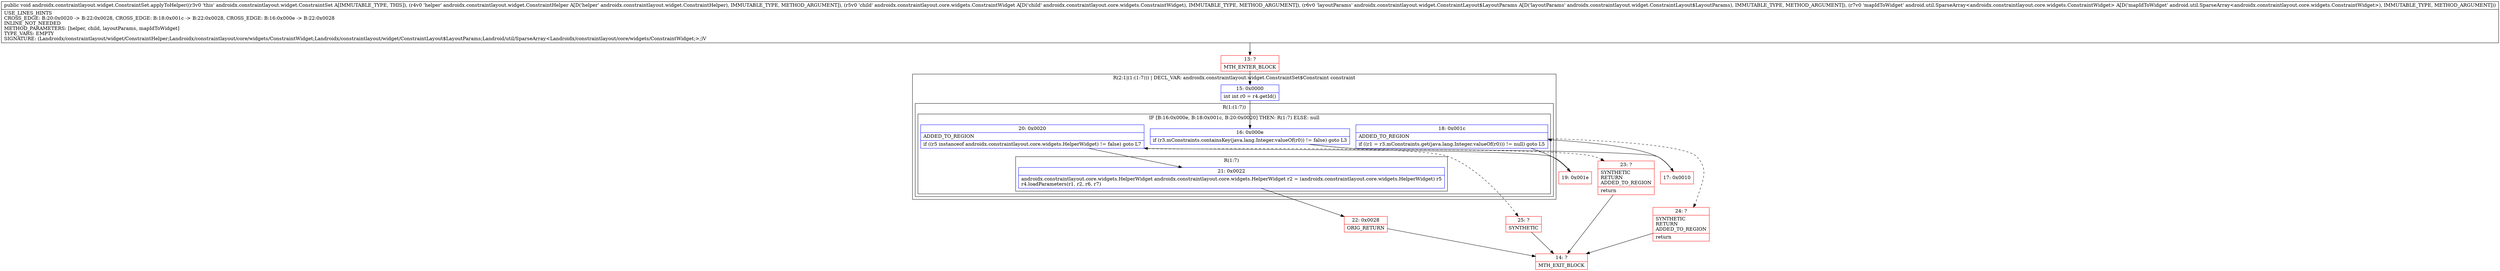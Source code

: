 digraph "CFG forandroidx.constraintlayout.widget.ConstraintSet.applyToHelper(Landroidx\/constraintlayout\/widget\/ConstraintHelper;Landroidx\/constraintlayout\/core\/widgets\/ConstraintWidget;Landroidx\/constraintlayout\/widget\/ConstraintLayout$LayoutParams;Landroid\/util\/SparseArray;)V" {
subgraph cluster_Region_124172896 {
label = "R(2:1|(1:(1:7))) | DECL_VAR: androidx.constraintlayout.widget.ConstraintSet$Constraint constraint\l";
node [shape=record,color=blue];
Node_15 [shape=record,label="{15\:\ 0x0000|int int r0 = r4.getId()\l}"];
subgraph cluster_Region_1069767408 {
label = "R(1:(1:7))";
node [shape=record,color=blue];
subgraph cluster_IfRegion_1886183897 {
label = "IF [B:16:0x000e, B:18:0x001c, B:20:0x0020] THEN: R(1:7) ELSE: null";
node [shape=record,color=blue];
Node_16 [shape=record,label="{16\:\ 0x000e|if (r3.mConstraints.containsKey(java.lang.Integer.valueOf(r0)) != false) goto L3\l}"];
Node_18 [shape=record,label="{18\:\ 0x001c|ADDED_TO_REGION\l|if ((r1 = r3.mConstraints.get(java.lang.Integer.valueOf(r0))) != null) goto L5\l}"];
Node_20 [shape=record,label="{20\:\ 0x0020|ADDED_TO_REGION\l|if ((r5 instanceof androidx.constraintlayout.core.widgets.HelperWidget) != false) goto L7\l}"];
subgraph cluster_Region_1914200169 {
label = "R(1:7)";
node [shape=record,color=blue];
Node_21 [shape=record,label="{21\:\ 0x0022|androidx.constraintlayout.core.widgets.HelperWidget androidx.constraintlayout.core.widgets.HelperWidget r2 = (androidx.constraintlayout.core.widgets.HelperWidget) r5\lr4.loadParameters(r1, r2, r6, r7)\l}"];
}
}
}
}
Node_13 [shape=record,color=red,label="{13\:\ ?|MTH_ENTER_BLOCK\l}"];
Node_17 [shape=record,color=red,label="{17\:\ 0x0010}"];
Node_19 [shape=record,color=red,label="{19\:\ 0x001e}"];
Node_22 [shape=record,color=red,label="{22\:\ 0x0028|ORIG_RETURN\l}"];
Node_14 [shape=record,color=red,label="{14\:\ ?|MTH_EXIT_BLOCK\l}"];
Node_25 [shape=record,color=red,label="{25\:\ ?|SYNTHETIC\l}"];
Node_24 [shape=record,color=red,label="{24\:\ ?|SYNTHETIC\lRETURN\lADDED_TO_REGION\l|return\l}"];
Node_23 [shape=record,color=red,label="{23\:\ ?|SYNTHETIC\lRETURN\lADDED_TO_REGION\l|return\l}"];
MethodNode[shape=record,label="{public void androidx.constraintlayout.widget.ConstraintSet.applyToHelper((r3v0 'this' androidx.constraintlayout.widget.ConstraintSet A[IMMUTABLE_TYPE, THIS]), (r4v0 'helper' androidx.constraintlayout.widget.ConstraintHelper A[D('helper' androidx.constraintlayout.widget.ConstraintHelper), IMMUTABLE_TYPE, METHOD_ARGUMENT]), (r5v0 'child' androidx.constraintlayout.core.widgets.ConstraintWidget A[D('child' androidx.constraintlayout.core.widgets.ConstraintWidget), IMMUTABLE_TYPE, METHOD_ARGUMENT]), (r6v0 'layoutParams' androidx.constraintlayout.widget.ConstraintLayout$LayoutParams A[D('layoutParams' androidx.constraintlayout.widget.ConstraintLayout$LayoutParams), IMMUTABLE_TYPE, METHOD_ARGUMENT]), (r7v0 'mapIdToWidget' android.util.SparseArray\<androidx.constraintlayout.core.widgets.ConstraintWidget\> A[D('mapIdToWidget' android.util.SparseArray\<androidx.constraintlayout.core.widgets.ConstraintWidget\>), IMMUTABLE_TYPE, METHOD_ARGUMENT]))  | USE_LINES_HINTS\lCROSS_EDGE: B:20:0x0020 \-\> B:22:0x0028, CROSS_EDGE: B:18:0x001c \-\> B:22:0x0028, CROSS_EDGE: B:16:0x000e \-\> B:22:0x0028\lINLINE_NOT_NEEDED\lMETHOD_PARAMETERS: [helper, child, layoutParams, mapIdToWidget]\lTYPE_VARS: EMPTY\lSIGNATURE: (Landroidx\/constraintlayout\/widget\/ConstraintHelper;Landroidx\/constraintlayout\/core\/widgets\/ConstraintWidget;Landroidx\/constraintlayout\/widget\/ConstraintLayout$LayoutParams;Landroid\/util\/SparseArray\<Landroidx\/constraintlayout\/core\/widgets\/ConstraintWidget;\>;)V\l}"];
MethodNode -> Node_13;Node_15 -> Node_16;
Node_16 -> Node_17;
Node_16 -> Node_23[style=dashed];
Node_18 -> Node_19;
Node_18 -> Node_24[style=dashed];
Node_20 -> Node_21;
Node_20 -> Node_25[style=dashed];
Node_21 -> Node_22;
Node_13 -> Node_15;
Node_17 -> Node_18;
Node_19 -> Node_20;
Node_22 -> Node_14;
Node_25 -> Node_14;
Node_24 -> Node_14;
Node_23 -> Node_14;
}

